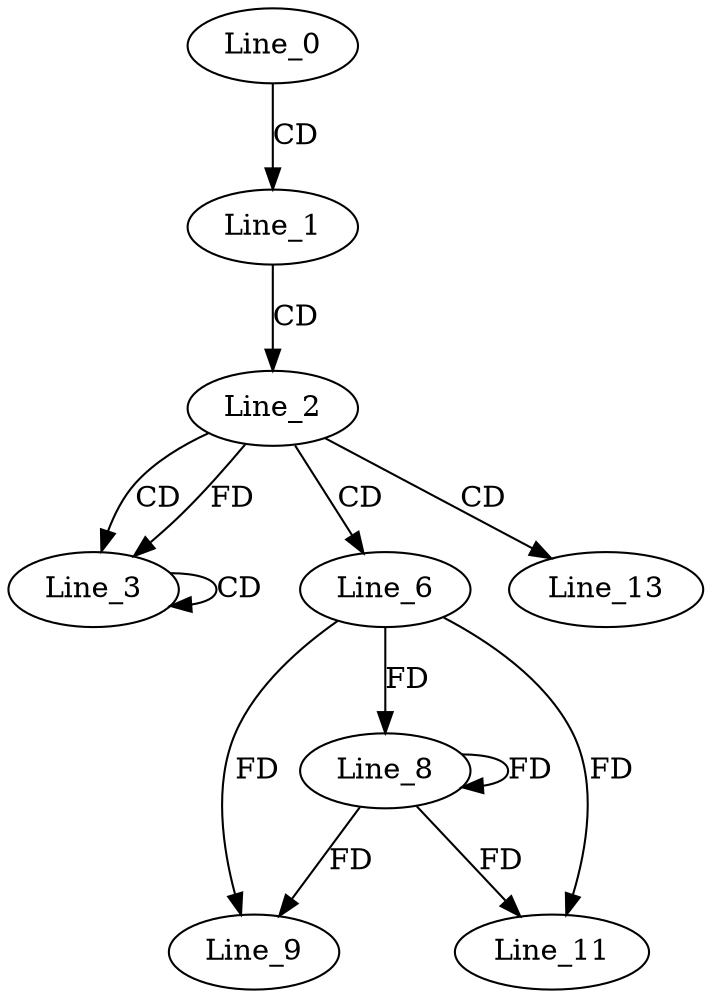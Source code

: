 digraph G {
  Line_0;
  Line_1;
  Line_2;
  Line_3;
  Line_3;
  Line_6;
  Line_8;
  Line_9;
  Line_11;
  Line_13;
  Line_0 -> Line_1 [ label="CD" ];
  Line_1 -> Line_2 [ label="CD" ];
  Line_2 -> Line_3 [ label="CD" ];
  Line_3 -> Line_3 [ label="CD" ];
  Line_2 -> Line_3 [ label="FD" ];
  Line_2 -> Line_6 [ label="CD" ];
  Line_6 -> Line_8 [ label="FD" ];
  Line_8 -> Line_8 [ label="FD" ];
  Line_6 -> Line_9 [ label="FD" ];
  Line_8 -> Line_9 [ label="FD" ];
  Line_6 -> Line_11 [ label="FD" ];
  Line_8 -> Line_11 [ label="FD" ];
  Line_2 -> Line_13 [ label="CD" ];
}
